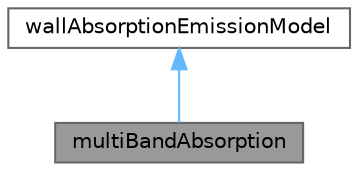digraph "multiBandAbsorption"
{
 // LATEX_PDF_SIZE
  bgcolor="transparent";
  edge [fontname=Helvetica,fontsize=10,labelfontname=Helvetica,labelfontsize=10];
  node [fontname=Helvetica,fontsize=10,shape=box,height=0.2,width=0.4];
  Node1 [id="Node000001",label="multiBandAbsorption",height=0.2,width=0.4,color="gray40", fillcolor="grey60", style="filled", fontcolor="black",tooltip="multiBandAbsorption radiation transmissivity for solids."];
  Node2 -> Node1 [id="edge1_Node000001_Node000002",dir="back",color="steelblue1",style="solid",tooltip=" "];
  Node2 [id="Node000002",label="wallAbsorptionEmissionModel",height=0.2,width=0.4,color="gray40", fillcolor="white", style="filled",URL="$classFoam_1_1radiation_1_1wallAbsorptionEmissionModel.html",tooltip="Based class for wall absorption emission models."];
}
